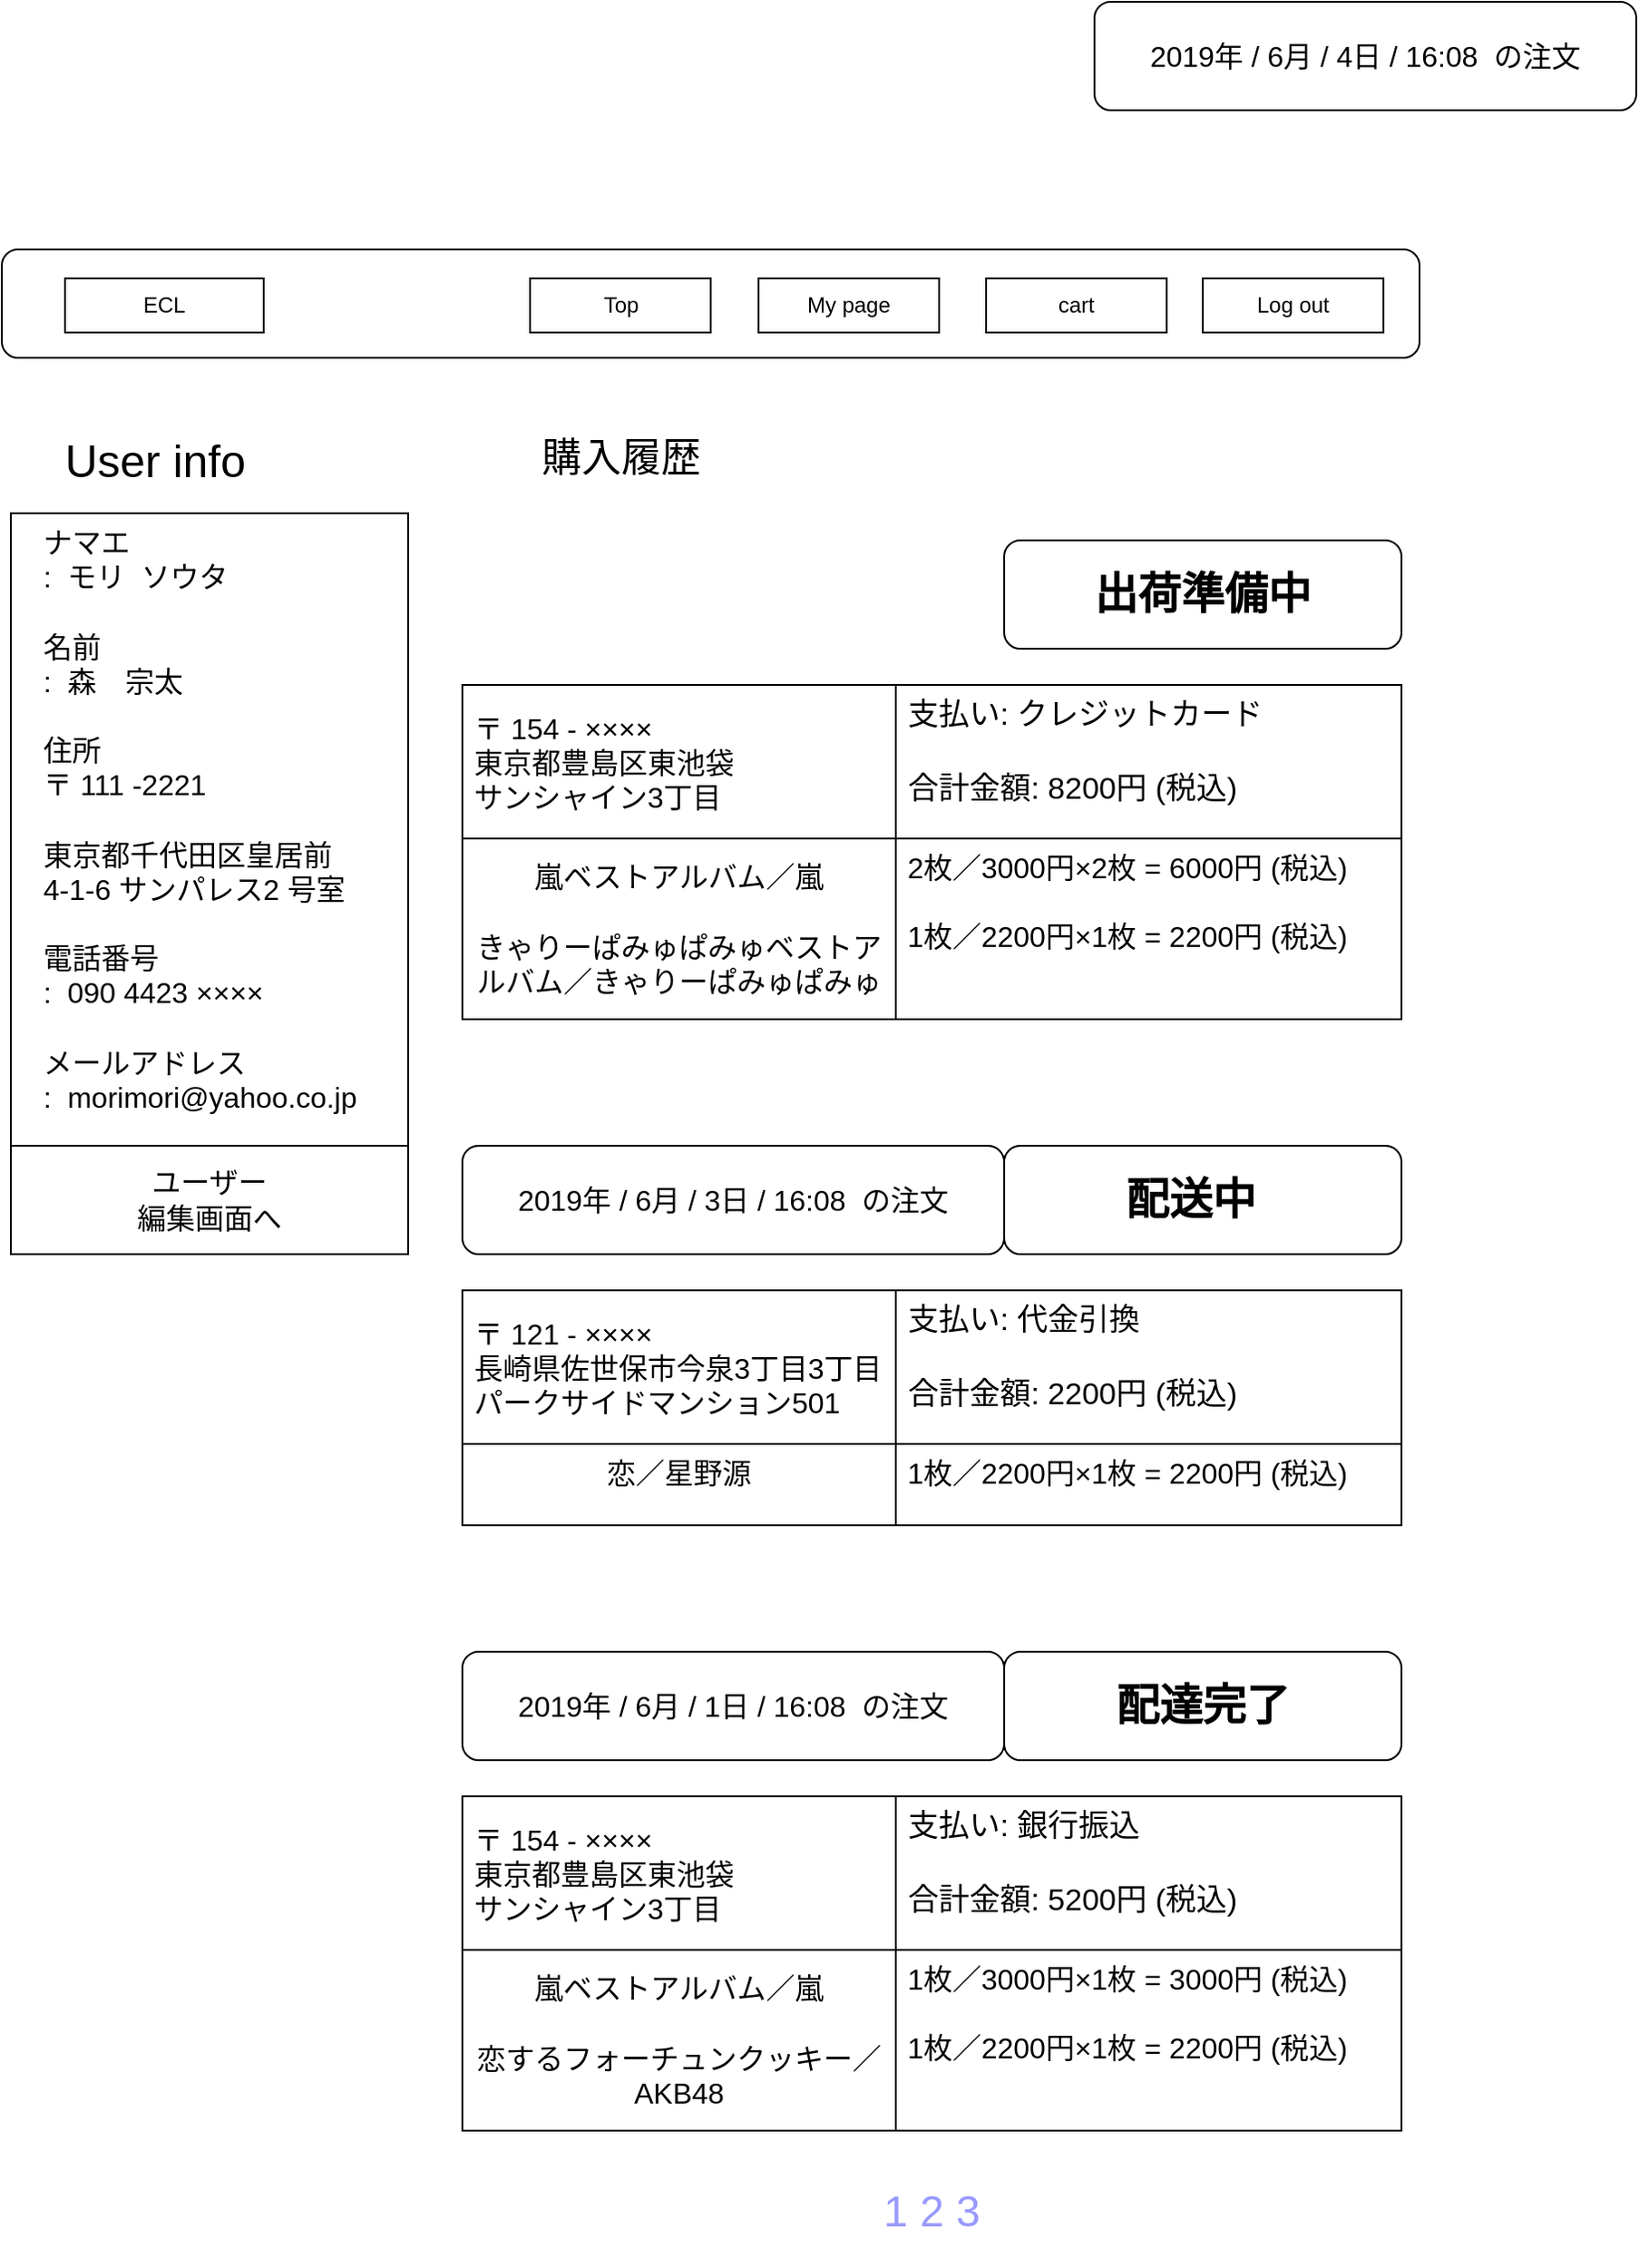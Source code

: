 <mxfile version="10.8.8" type="github"><diagram id="50Dxd6yPXRq7qMc2vB97" name="Page-1"><mxGraphModel dx="840" dy="1653" grid="1" gridSize="10" guides="1" tooltips="1" connect="1" arrows="1" fold="1" page="1" pageScale="1" pageWidth="827" pageHeight="1169" math="0" shadow="0"><root><mxCell id="0"/><mxCell id="1" parent="0"/><mxCell id="UZSk_sChq5RonT3k2Ovc-3" value="" style="rounded=1;whiteSpace=wrap;html=1;" parent="1" vertex="1"><mxGeometry x="25" y="34" width="785" height="60" as="geometry"/></mxCell><mxCell id="UZSk_sChq5RonT3k2Ovc-4" value="ECL" style="rounded=0;whiteSpace=wrap;html=1;" parent="1" vertex="1"><mxGeometry x="60" y="50" width="110" height="30" as="geometry"/></mxCell><mxCell id="UZSk_sChq5RonT3k2Ovc-5" value="Top" style="rounded=0;whiteSpace=wrap;html=1;" parent="1" vertex="1"><mxGeometry x="317.5" y="50" width="100" height="30" as="geometry"/></mxCell><mxCell id="UZSk_sChq5RonT3k2Ovc-6" value="cart" style="rounded=0;whiteSpace=wrap;html=1;" parent="1" vertex="1"><mxGeometry x="570" y="50" width="100" height="30" as="geometry"/></mxCell><mxCell id="UZSk_sChq5RonT3k2Ovc-7" value="Log out" style="rounded=0;whiteSpace=wrap;html=1;" parent="1" vertex="1"><mxGeometry x="690" y="50" width="100" height="30" as="geometry"/></mxCell><mxCell id="2L29x2qr-hP5VxPjzTvn-1" value="My page" style="rounded=0;whiteSpace=wrap;html=1;" parent="1" vertex="1"><mxGeometry x="444" y="50" width="100" height="30" as="geometry"/></mxCell><mxCell id="uoC2nZNeho3rs4pRY6W8-2" value="&lt;font style=&quot;font-size: 25px&quot;&gt;User info&lt;/font&gt;" style="rounded=0;whiteSpace=wrap;html=1;strokeColor=none;" parent="1" vertex="1"><mxGeometry x="50" y="120" width="120" height="60" as="geometry"/></mxCell><mxCell id="uoC2nZNeho3rs4pRY6W8-4" value="&lt;div style=&quot;text-align: left&quot;&gt;&lt;span style=&quot;font-size: 16px&quot;&gt;　ナマエ&lt;/span&gt;&lt;/div&gt;&lt;div style=&quot;text-align: left&quot;&gt;&lt;span style=&quot;font-size: 16px&quot;&gt;　:&amp;nbsp; モリ&amp;nbsp; ソウタ&lt;/span&gt;&lt;/div&gt;&lt;div style=&quot;text-align: left&quot;&gt;&lt;span style=&quot;font-size: 16px&quot;&gt;&lt;br&gt;&lt;/span&gt;&lt;/div&gt;&lt;div style=&quot;text-align: left&quot;&gt;&lt;span style=&quot;font-size: 16px&quot;&gt;　名前&lt;/span&gt;&lt;/div&gt;&lt;div style=&quot;text-align: left&quot;&gt;&lt;span style=&quot;font-size: 16px&quot;&gt;　:&amp;nbsp; 森　宗太&lt;/span&gt;&lt;/div&gt;&lt;div style=&quot;text-align: left&quot;&gt;&lt;span style=&quot;font-size: 16px&quot;&gt;&lt;br&gt;&lt;/span&gt;&lt;/div&gt;&lt;div style=&quot;text-align: left&quot;&gt;&lt;span style=&quot;font-size: 16px&quot;&gt;　住所&lt;/span&gt;&lt;/div&gt;&lt;div style=&quot;text-align: left&quot;&gt;&lt;span style=&quot;font-size: 16px&quot;&gt;　〒 111 -2221&lt;/span&gt;&lt;/div&gt;&lt;div style=&quot;text-align: left&quot;&gt;&lt;span style=&quot;font-size: 16px&quot;&gt;　&lt;/span&gt;&lt;/div&gt;&lt;div style=&quot;text-align: left&quot;&gt;&lt;span style=&quot;font-size: 16px&quot;&gt;　東京都千代田区皇居前&lt;/span&gt;&lt;/div&gt;&lt;div style=&quot;text-align: left&quot;&gt;&lt;span style=&quot;font-size: 16px&quot;&gt;　4-1-6 サンパレス2 号室&lt;/span&gt;&lt;/div&gt;&lt;div style=&quot;text-align: left&quot;&gt;&lt;span style=&quot;font-size: 16px&quot;&gt;&lt;br&gt;&lt;/span&gt;&lt;/div&gt;&lt;div style=&quot;text-align: left&quot;&gt;&lt;span style=&quot;font-size: 16px&quot;&gt;　電話番号&lt;/span&gt;&lt;/div&gt;&lt;div style=&quot;text-align: left&quot;&gt;&lt;span style=&quot;font-size: 16px&quot;&gt;　:&amp;nbsp; 090 4423 ××××&lt;/span&gt;&lt;/div&gt;&lt;div style=&quot;text-align: left&quot;&gt;&lt;span style=&quot;font-size: 16px&quot;&gt;&lt;br&gt;&lt;/span&gt;&lt;/div&gt;&lt;div style=&quot;text-align: left&quot;&gt;&lt;span style=&quot;font-size: 16px&quot;&gt;　メールアドレス&lt;/span&gt;&lt;/div&gt;&lt;div style=&quot;text-align: left&quot;&gt;&lt;span style=&quot;font-size: 16px&quot;&gt;　:&amp;nbsp; morimori@yahoo.co.jp&lt;/span&gt;&lt;/div&gt;&lt;div style=&quot;text-align: left&quot;&gt;&lt;span style=&quot;font-size: 16px&quot;&gt;&lt;br&gt;&lt;/span&gt;&lt;/div&gt;&lt;div style=&quot;text-align: left&quot;&gt;&lt;span style=&quot;font-size: 16px&quot;&gt;　&lt;/span&gt;&lt;/div&gt;" style="rounded=0;whiteSpace=wrap;html=1;strokeColor=#000000;direction=south;fillColor=#ffffff;align=left;verticalAlign=top;" parent="1" vertex="1"><mxGeometry x="30" y="180" width="220" height="350" as="geometry"/></mxCell><mxCell id="uoC2nZNeho3rs4pRY6W8-6" value="&lt;span style=&quot;font-size: 22px&quot;&gt;購入履歴&lt;/span&gt;" style="rounded=0;whiteSpace=wrap;html=1;strokeColor=none;fillColor=#ffffff;" parent="1" vertex="1"><mxGeometry x="307.5" y="120" width="120" height="60" as="geometry"/></mxCell><mxCell id="uoC2nZNeho3rs4pRY6W8-15" value="嵐ベストアルバム／嵐&lt;br&gt;&lt;span&gt;&lt;br&gt;きゃりーぱみゅぱみゅベストアルバム／きゃりーぱみゅぱみゅ&lt;/span&gt;" style="rounded=0;whiteSpace=wrap;html=1;strokeColor=#000000;fillColor=#ffffff;fontSize=16;" parent="1" vertex="1"><mxGeometry x="280" y="360" width="240" height="100" as="geometry"/></mxCell><mxCell id="uoC2nZNeho3rs4pRY6W8-16" value="&amp;nbsp;支払い:&amp;nbsp;クレジットカード&lt;br&gt;&lt;br&gt;&amp;nbsp;合計金額: 8200円 (税込)&lt;br&gt;" style="rounded=0;whiteSpace=wrap;html=1;strokeColor=#000000;fillColor=none;fontSize=17;verticalAlign=top;align=left;" parent="1" vertex="1"><mxGeometry x="520" y="275" width="280" height="85" as="geometry"/></mxCell><mxCell id="uoC2nZNeho3rs4pRY6W8-18" value="&amp;nbsp;2枚／3000円×2枚 = 6000円 (税込)&lt;br&gt;&lt;br&gt;&amp;nbsp;1枚／2200円×1枚 = 2200円 (税込)&lt;br&gt;" style="rounded=0;whiteSpace=wrap;html=1;strokeColor=#000000;fillColor=#ffffff;fontSize=16;verticalAlign=top;align=left;" parent="1" vertex="1"><mxGeometry x="520" y="360" width="280" height="100" as="geometry"/></mxCell><mxCell id="uoC2nZNeho3rs4pRY6W8-19" value="&lt;div style=&quot;text-align: left&quot;&gt;&lt;span&gt;&amp;nbsp;〒 154 - ××××&lt;/span&gt;&lt;/div&gt;&amp;nbsp;東京都豊島区東池袋&lt;br&gt;&amp;nbsp;サンシャイン3丁目&lt;br&gt;" style="rounded=0;whiteSpace=wrap;html=1;strokeColor=#000000;fillColor=#ffffff;fontSize=16;align=left;" parent="1" vertex="1"><mxGeometry x="280" y="275" width="240" height="85" as="geometry"/></mxCell><mxCell id="uoC2nZNeho3rs4pRY6W8-37" value="2019年 / 6月 / 4日 / 16:08&amp;nbsp; の注文" style="rounded=1;whiteSpace=wrap;html=1;strokeColor=#000000;fillColor=none;fontSize=16;" parent="1" vertex="1"><mxGeometry x="630" y="-103" width="300" height="60" as="geometry"/></mxCell><mxCell id="uoC2nZNeho3rs4pRY6W8-42" value="ユーザー&lt;br&gt;編集画面へ" style="rounded=0;whiteSpace=wrap;html=1;strokeColor=#000000;fillColor=none;fontSize=16;" parent="1" vertex="1"><mxGeometry x="30" y="530" width="220" height="60" as="geometry"/></mxCell><mxCell id="51n4fz1FGqf5ZQ4d8BYA-1" value="&lt;font style=&quot;font-size: 24px&quot;&gt;&lt;b&gt;&amp;nbsp;出荷準備中&amp;nbsp;&lt;/b&gt;&lt;/font&gt;" style="rounded=1;whiteSpace=wrap;html=1;align=center;" parent="1" vertex="1"><mxGeometry x="580" y="195" width="220" height="60" as="geometry"/></mxCell><mxCell id="51n4fz1FGqf5ZQ4d8BYA-2" value="2019年 / 6月 / 3日 / 16:08&amp;nbsp; の注文" style="rounded=1;whiteSpace=wrap;html=1;strokeColor=#000000;fillColor=none;fontSize=16;" parent="1" vertex="1"><mxGeometry x="280" y="530" width="300" height="60" as="geometry"/></mxCell><mxCell id="51n4fz1FGqf5ZQ4d8BYA-3" value="&lt;font style=&quot;font-size: 24px&quot;&gt;&lt;b&gt;配送中&amp;nbsp;&amp;nbsp;&lt;/b&gt;&lt;/font&gt;" style="rounded=1;whiteSpace=wrap;html=1;align=center;" parent="1" vertex="1"><mxGeometry x="580" y="530" width="220" height="60" as="geometry"/></mxCell><mxCell id="51n4fz1FGqf5ZQ4d8BYA-4" value="&amp;nbsp;支払い: 代金引換&lt;br&gt;&lt;br&gt;&amp;nbsp;合計金額: 2200円 (税込)&lt;br&gt;" style="rounded=0;whiteSpace=wrap;html=1;strokeColor=#000000;fillColor=none;fontSize=17;verticalAlign=top;align=left;" parent="1" vertex="1"><mxGeometry x="520" y="610" width="280" height="85" as="geometry"/></mxCell><mxCell id="51n4fz1FGqf5ZQ4d8BYA-5" value="&amp;nbsp;1枚／2200円×1枚 = 2200円 (税込)&lt;br&gt;" style="rounded=0;whiteSpace=wrap;html=1;strokeColor=#000000;fillColor=#ffffff;fontSize=16;verticalAlign=top;align=left;" parent="1" vertex="1"><mxGeometry x="520" y="695" width="280" height="45" as="geometry"/></mxCell><mxCell id="51n4fz1FGqf5ZQ4d8BYA-6" value="恋／星野源&lt;br&gt;&lt;span&gt;&lt;br&gt;&lt;br&gt;&lt;/span&gt;" style="rounded=0;whiteSpace=wrap;html=1;strokeColor=#000000;fillColor=#ffffff;fontSize=16;verticalAlign=top;" parent="1" vertex="1"><mxGeometry x="280" y="695" width="240" height="45" as="geometry"/></mxCell><mxCell id="51n4fz1FGqf5ZQ4d8BYA-7" value="&lt;div style=&quot;text-align: left&quot;&gt;&lt;span&gt;&amp;nbsp;〒 121 - ××××&lt;/span&gt;&lt;/div&gt;&amp;nbsp;長崎県佐世保市今泉3丁目3丁目&lt;br&gt;&amp;nbsp;パークサイドマンション501&lt;br&gt;" style="rounded=0;whiteSpace=wrap;html=1;strokeColor=#000000;fillColor=#ffffff;fontSize=16;align=left;" parent="1" vertex="1"><mxGeometry x="280" y="610" width="240" height="85" as="geometry"/></mxCell><mxCell id="51n4fz1FGqf5ZQ4d8BYA-8" value="&amp;nbsp;1枚／3000円×1枚 = 3000円 (税込)&lt;br&gt;&lt;br&gt;&amp;nbsp;1枚／2200円×1枚 = 2200円 (税込)&lt;br&gt;" style="rounded=0;whiteSpace=wrap;html=1;strokeColor=#000000;fillColor=#ffffff;fontSize=16;verticalAlign=top;align=left;" parent="1" vertex="1"><mxGeometry x="520" y="975" width="280" height="100" as="geometry"/></mxCell><mxCell id="51n4fz1FGqf5ZQ4d8BYA-9" value="嵐ベストアルバム／嵐&lt;br&gt;&lt;span&gt;&lt;br&gt;恋するフォーチュンクッキー／AKB48&lt;br&gt;&lt;/span&gt;" style="rounded=0;whiteSpace=wrap;html=1;strokeColor=#000000;fillColor=#ffffff;fontSize=16;" parent="1" vertex="1"><mxGeometry x="280" y="975" width="240" height="100" as="geometry"/></mxCell><mxCell id="51n4fz1FGqf5ZQ4d8BYA-10" value="&lt;div style=&quot;text-align: left&quot;&gt;&lt;span&gt;&amp;nbsp;〒 154 - ××××&lt;/span&gt;&lt;/div&gt;&amp;nbsp;東京都豊島区東池袋&lt;br&gt;&amp;nbsp;サンシャイン3丁目&lt;br&gt;" style="rounded=0;whiteSpace=wrap;html=1;strokeColor=#000000;fillColor=#ffffff;fontSize=16;align=left;" parent="1" vertex="1"><mxGeometry x="280" y="890" width="240" height="85" as="geometry"/></mxCell><mxCell id="51n4fz1FGqf5ZQ4d8BYA-11" value="&amp;nbsp;支払い: 銀行振込&lt;br&gt;&lt;br&gt;&amp;nbsp;合計金額: 5200円 (税込)&lt;br&gt;" style="rounded=0;whiteSpace=wrap;html=1;strokeColor=#000000;fillColor=none;fontSize=17;verticalAlign=top;align=left;" parent="1" vertex="1"><mxGeometry x="520" y="890" width="280" height="85" as="geometry"/></mxCell><mxCell id="51n4fz1FGqf5ZQ4d8BYA-12" value="&lt;font style=&quot;font-size: 24px&quot;&gt;&lt;b&gt;&amp;nbsp;配達完了&amp;nbsp;&lt;/b&gt;&lt;/font&gt;" style="rounded=1;whiteSpace=wrap;html=1;align=center;" parent="1" vertex="1"><mxGeometry x="580" y="810" width="220" height="60" as="geometry"/></mxCell><mxCell id="51n4fz1FGqf5ZQ4d8BYA-13" value="2019年 / 6月 / 1日 / 16:08&amp;nbsp; の注文" style="rounded=1;whiteSpace=wrap;html=1;strokeColor=#000000;fillColor=none;fontSize=16;" parent="1" vertex="1"><mxGeometry x="280" y="810" width="300" height="60" as="geometry"/></mxCell><mxCell id="51n4fz1FGqf5ZQ4d8BYA-14" value="1 2 3" style="rounded=0;whiteSpace=wrap;html=1;align=center;fontSize=24;fontColor=#9999FF;strokeColor=none;" parent="1" vertex="1"><mxGeometry x="280" y="1090" width="520" height="60" as="geometry"/></mxCell></root></mxGraphModel></diagram></mxfile>